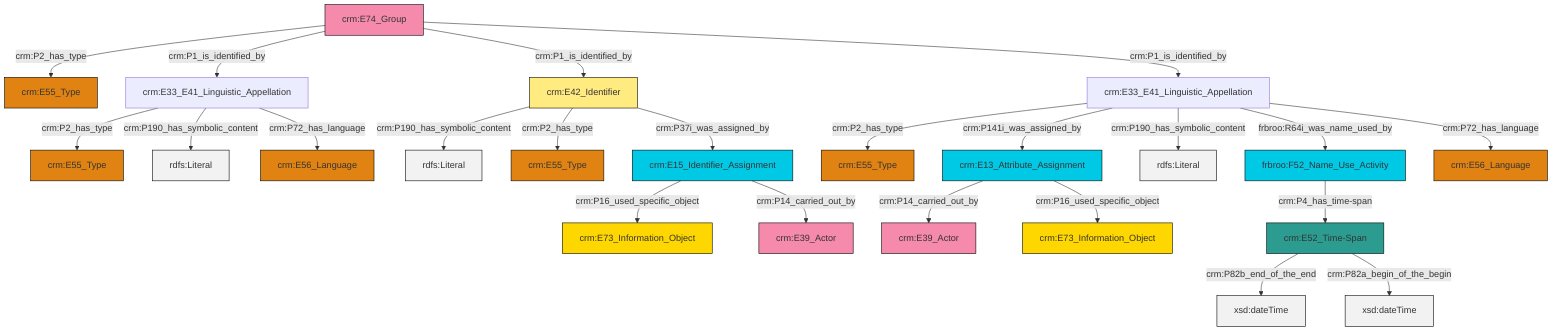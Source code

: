 graph TD
classDef Literal fill:#f2f2f2,stroke:#000000;
classDef CRM_Entity fill:#FFFFFF,stroke:#000000;
classDef Temporal_Entity fill:#00C9E6, stroke:#000000;
classDef Type fill:#E18312, stroke:#000000;
classDef Time-Span fill:#2C9C91, stroke:#000000;
classDef Appellation fill:#FFEB7F, stroke:#000000;
classDef Place fill:#008836, stroke:#000000;
classDef Persistent_Item fill:#B266B2, stroke:#000000;
classDef Conceptual_Object fill:#FFD700, stroke:#000000;
classDef Physical_Thing fill:#D2B48C, stroke:#000000;
classDef Actor fill:#f58aad, stroke:#000000;
classDef PC_Classes fill:#4ce600, stroke:#000000;
classDef Multi fill:#cccccc,stroke:#000000;

0["crm:E52_Time-Span"]:::Time-Span -->|crm:P82b_end_of_the_end| 1[xsd:dateTime]:::Literal
2["crm:E33_E41_Linguistic_Appellation"]:::Default -->|crm:P2_has_type| 6["crm:E55_Type"]:::Type
2["crm:E33_E41_Linguistic_Appellation"]:::Default -->|crm:P141i_was_assigned_by| 7["crm:E13_Attribute_Assignment"]:::Temporal_Entity
0["crm:E52_Time-Span"]:::Time-Span -->|crm:P82a_begin_of_the_begin| 8[xsd:dateTime]:::Literal
7["crm:E13_Attribute_Assignment"]:::Temporal_Entity -->|crm:P14_carried_out_by| 9["crm:E39_Actor"]:::Actor
10["crm:E42_Identifier"]:::Appellation -->|crm:P190_has_symbolic_content| 11[rdfs:Literal]:::Literal
2["crm:E33_E41_Linguistic_Appellation"]:::Default -->|crm:P190_has_symbolic_content| 19[rdfs:Literal]:::Literal
20["crm:E33_E41_Linguistic_Appellation"]:::Default -->|crm:P2_has_type| 21["crm:E55_Type"]:::Type
4["crm:E74_Group"]:::Actor -->|crm:P2_has_type| 24["crm:E55_Type"]:::Type
2["crm:E33_E41_Linguistic_Appellation"]:::Default -->|frbroo:R64i_was_name_used_by| 25["frbroo:F52_Name_Use_Activity"]:::Temporal_Entity
4["crm:E74_Group"]:::Actor -->|crm:P1_is_identified_by| 20["crm:E33_E41_Linguistic_Appellation"]:::Default
10["crm:E42_Identifier"]:::Appellation -->|crm:P2_has_type| 26["crm:E55_Type"]:::Type
10["crm:E42_Identifier"]:::Appellation -->|crm:P37i_was_assigned_by| 27["crm:E15_Identifier_Assignment"]:::Temporal_Entity
27["crm:E15_Identifier_Assignment"]:::Temporal_Entity -->|crm:P16_used_specific_object| 16["crm:E73_Information_Object"]:::Conceptual_Object
25["frbroo:F52_Name_Use_Activity"]:::Temporal_Entity -->|crm:P4_has_time-span| 0["crm:E52_Time-Span"]:::Time-Span
20["crm:E33_E41_Linguistic_Appellation"]:::Default -->|crm:P190_has_symbolic_content| 32[rdfs:Literal]:::Literal
2["crm:E33_E41_Linguistic_Appellation"]:::Default -->|crm:P72_has_language| 22["crm:E56_Language"]:::Type
7["crm:E13_Attribute_Assignment"]:::Temporal_Entity -->|crm:P16_used_specific_object| 13["crm:E73_Information_Object"]:::Conceptual_Object
4["crm:E74_Group"]:::Actor -->|crm:P1_is_identified_by| 10["crm:E42_Identifier"]:::Appellation
27["crm:E15_Identifier_Assignment"]:::Temporal_Entity -->|crm:P14_carried_out_by| 28["crm:E39_Actor"]:::Actor
20["crm:E33_E41_Linguistic_Appellation"]:::Default -->|crm:P72_has_language| 37["crm:E56_Language"]:::Type
4["crm:E74_Group"]:::Actor -->|crm:P1_is_identified_by| 2["crm:E33_E41_Linguistic_Appellation"]:::Default